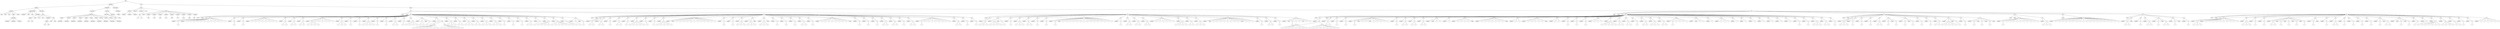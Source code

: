 graph Tree {
	"t0" [label = "TEI"];
	"t1" [label = "teiHeader"];
	"t2" [label = "fileDesc"];
	"t3" [label = "titleStmt"];
	"t4" [label = "title"];
	"t5" [label = "title"];
	"t6" [label = "title"];
	"t7" [label = "author"];
	"t8" [label = "persName"];
	"t9" [label = "forename"];
	"t10" [label = "nameLink"];
	"t11" [label = "surname"];
	"t12" [label = "editor"];
	"t13" [label = "publicationStmt"];
	"t14" [label = "publisher"];
	"t15" [label = "idno"];
	"t16" [label = "idno"];
	"t17" [label = "availability"];
	"t18" [label = "licence"];
	"t19" [label = "ab"];
	"t20" [label = "ref"];
	"t21" [label = "sourceDesc"];
	"t22" [label = "bibl"];
	"t23" [label = "name"];
	"t24" [label = "idno"];
	"t25" [label = "idno"];
	"t26" [label = "availability"];
	"t27" [label = "licence"];
	"t28" [label = "ab"];
	"t29" [label = "ref"];
	"t30" [label = "bibl"];
	"t31" [label = "date"];
	"t32" [label = "idno"];
	"t33" [label = "profileDesc"];
	"t34" [label = "particDesc"];
	"t35" [label = "listPerson"];
	"t36" [label = "person"];
	"t37" [label = "persName"];
	"t38" [label = "person"];
	"t39" [label = "persName"];
	"t40" [label = "person"];
	"t41" [label = "persName"];
	"t42" [label = "person"];
	"t43" [label = "persName"];
	"t44" [label = "person"];
	"t45" [label = "persName"];
	"t46" [label = "person"];
	"t47" [label = "persName"];
	"t48" [label = "person"];
	"t49" [label = "persName"];
	"t50" [label = "person"];
	"t51" [label = "persName"];
	"t52" [label = "person"];
	"t53" [label = "persName"];
	"t54" [label = "person"];
	"t55" [label = "persName"];
	"t56" [label = "textClass"];
	"t57" [label = "keywords"];
	"t58" [label = "term"];
	"t59" [label = "term"];
	"t60" [label = "classCode"];
	"t61" [label = "revisionDesc"];
	"t62" [label = "listChange"];
	"t63" [label = "change"];
	"t64" [label = "text"];
	"t65" [label = "front"];
	"t66" [label = "docTitle"];
	"t67" [label = "titlePart"];
	"t68" [label = "titlePart"];
	"t69" [label = "titlePart"];
	"t70" [label = "docDate"];
	"t71" [label = "docAuthor"];
	"t72" [label = "div"];
	"t73" [label = "div"];
	"t74" [label = "p"];
	"t75" [label = "p"];
	"t76" [label = "castList"];
	"t77" [label = "head"];
	"t78" [label = "castItem"];
	"t79" [label = "role"];
	"t80" [label = "castItem"];
	"t81" [label = "role"];
	"t82" [label = "castItem"];
	"t83" [label = "role"];
	"t84" [label = "castItem"];
	"t85" [label = "role"];
	"t86" [label = "castItem"];
	"t87" [label = "role"];
	"t88" [label = "castItem"];
	"t89" [label = "role"];
	"t90" [label = "castItem"];
	"t91" [label = "role"];
	"t92" [label = "castItem"];
	"t93" [label = "role"];
	"t94" [label = "castItem"];
	"t95" [label = "role"];
	"t96" [label = "body"];
	"t97" [label = "div"];
	"t98" [label = "head"];
	"t99" [label = "stage"];
	"t100" [label = "div"];
	"t101" [label = "head"];
	"t102" [label = "stage"];
	"t103" [label = "sp"];
	"t104" [label = "speaker"];
	"t105" [label = "p"];
	"t106" [label = "s"];
	"t107" [label = "sp"];
	"t108" [label = "speaker"];
	"t109" [label = "l"];
	"t110" [label = "l"];
	"t111" [label = "l"];
	"t112" [label = "l"];
	"t113" [label = "l"];
	"t114" [label = "l"];
	"t115" [label = "l"];
	"t116" [label = "l"];
	"t117" [label = "l"];
	"t118" [label = "l"];
	"t119" [label = "l"];
	"t120" [label = "l"];
	"t121" [label = "sp"];
	"t122" [label = "speaker"];
	"t123" [label = "p"];
	"t124" [label = "s"];
	"t125" [label = "sp"];
	"t126" [label = "speaker"];
	"t127" [label = "p"];
	"t128" [label = "s"];
	"t129" [label = "sp"];
	"t130" [label = "speaker"];
	"t131" [label = "l"];
	"t132" [label = "l"];
	"t133" [label = "l"];
	"t134" [label = "l"];
	"t135" [label = "l"];
	"t136" [label = "l"];
	"t137" [label = "l"];
	"t138" [label = "l"];
	"t139" [label = "sp"];
	"t140" [label = "speaker"];
	"t141" [label = "p"];
	"t142" [label = "s"];
	"t143" [label = "s"];
	"t144" [label = "sp"];
	"t145" [label = "speaker"];
	"t146" [label = "p"];
	"t147" [label = "s"];
	"t148" [label = "s"];
	"t149" [label = "sp"];
	"t150" [label = "speaker"];
	"t151" [label = "p"];
	"t152" [label = "s"];
	"t153" [label = "s"];
	"t154" [label = "sp"];
	"t155" [label = "speaker"];
	"t156" [label = "p"];
	"t157" [label = "s"];
	"t158" [label = "s"];
	"t159" [label = "s"];
	"t160" [label = "s"];
	"t161" [label = "l"];
	"t162" [label = "l"];
	"t163" [label = "l"];
	"t164" [label = "l"];
	"t165" [label = "l"];
	"t166" [label = "l"];
	"t167" [label = "sp"];
	"t168" [label = "speaker"];
	"t169" [label = "p"];
	"t170" [label = "s"];
	"t171" [label = "s"];
	"t172" [label = "s"];
	"t173" [label = "sp"];
	"t174" [label = "speaker"];
	"t175" [label = "p"];
	"t176" [label = "s"];
	"t177" [label = "sp"];
	"t178" [label = "speaker"];
	"t179" [label = "p"];
	"t180" [label = "s"];
	"t181" [label = "sp"];
	"t182" [label = "speaker"];
	"t183" [label = "p"];
	"t184" [label = "s"];
	"t185" [label = "s"];
	"t186" [label = "s"];
	"t187" [label = "s"];
	"t188" [label = "sp"];
	"t189" [label = "speaker"];
	"t190" [label = "p"];
	"t191" [label = "s"];
	"t192" [label = "sp"];
	"t193" [label = "speaker"];
	"t194" [label = "p"];
	"t195" [label = "s"];
	"t196" [label = "sp"];
	"t197" [label = "speaker"];
	"t198" [label = "p"];
	"t199" [label = "s"];
	"t200" [label = "s"];
	"t201" [label = "sp"];
	"t202" [label = "speaker"];
	"t203" [label = "p"];
	"t204" [label = "s"];
	"t205" [label = "sp"];
	"t206" [label = "speaker"];
	"t207" [label = "p"];
	"t208" [label = "s"];
	"t209" [label = "s"];
	"t210" [label = "s"];
	"t211" [label = "s"];
	"t212" [label = "sp"];
	"t213" [label = "speaker"];
	"t214" [label = "p"];
	"t215" [label = "s"];
	"t216" [label = "s"];
	"t217" [label = "stage"];
	"t218" [label = "p"];
	"t219" [label = "s"];
	"t220" [label = "sp"];
	"t221" [label = "speaker"];
	"t222" [label = "p"];
	"t223" [label = "s"];
	"t224" [label = "ab"];
	"t225" [label = "lg"];
	"t226" [label = "l"];
	"t227" [label = "l"];
	"t228" [label = "l"];
	"t229" [label = "l"];
	"t230" [label = "l"];
	"t231" [label = "l"];
	"t232" [label = "l"];
	"t233" [label = "l"];
	"t234" [label = "lg"];
	"t235" [label = "l"];
	"t236" [label = "l"];
	"t237" [label = "l"];
	"t238" [label = "l"];
	"t239" [label = "l"];
	"t240" [label = "l"];
	"t241" [label = "l"];
	"t242" [label = "sp"];
	"t243" [label = "speaker"];
	"t244" [label = "p"];
	"t245" [label = "s"];
	"t246" [label = "s"];
	"t247" [label = "s"];
	"t248" [label = "sp"];
	"t249" [label = "speaker"];
	"t250" [label = "p"];
	"t251" [label = "s"];
	"t252" [label = "s"];
	"t253" [label = "sp"];
	"t254" [label = "speaker"];
	"t255" [label = "p"];
	"t256" [label = "s"];
	"t257" [label = "s"];
	"t258" [label = "s"];
	"t259" [label = "sp"];
	"t260" [label = "speaker"];
	"t261" [label = "p"];
	"t262" [label = "s"];
	"t263" [label = "s"];
	"t264" [label = "sp"];
	"t265" [label = "speaker"];
	"t266" [label = "p"];
	"t267" [label = "s"];
	"t268" [label = "s"];
	"t269" [label = "s"];
	"t270" [label = "sp"];
	"t271" [label = "speaker"];
	"t272" [label = "p"];
	"t273" [label = "s"];
	"t274" [label = "s"];
	"t275" [label = "s"];
	"t276" [label = "sp"];
	"t277" [label = "speaker"];
	"t278" [label = "p"];
	"t279" [label = "s"];
	"t280" [label = "sp"];
	"t281" [label = "speaker"];
	"t282" [label = "p"];
	"t283" [label = "s"];
	"t284" [label = "sp"];
	"t285" [label = "speaker"];
	"t286" [label = "p"];
	"t287" [label = "s"];
	"t288" [label = "sp"];
	"t289" [label = "speaker"];
	"t290" [label = "p"];
	"t291" [label = "s"];
	"t292" [label = "s"];
	"t293" [label = "sp"];
	"t294" [label = "speaker"];
	"t295" [label = "p"];
	"t296" [label = "s"];
	"t297" [label = "sp"];
	"t298" [label = "speaker"];
	"t299" [label = "p"];
	"t300" [label = "s"];
	"t301" [label = "s"];
	"t302" [label = "s"];
	"t303" [label = "s"];
	"t304" [label = "sp"];
	"t305" [label = "speaker"];
	"t306" [label = "p"];
	"t307" [label = "s"];
	"t308" [label = "s"];
	"t309" [label = "s"];
	"t310" [label = "s"];
	"t311" [label = "s"];
	"t312" [label = "s"];
	"t313" [label = "sp"];
	"t314" [label = "speaker"];
	"t315" [label = "p"];
	"t316" [label = "s"];
	"t317" [label = "s"];
	"t318" [label = "sp"];
	"t319" [label = "speaker"];
	"t320" [label = "p"];
	"t321" [label = "s"];
	"t322" [label = "stage"];
	"t323" [label = "p"];
	"t324" [label = "s"];
	"t325" [label = "div"];
	"t326" [label = "head"];
	"t327" [label = "stage"];
	"t328" [label = "sp"];
	"t329" [label = "speaker"];
	"t330" [label = "p"];
	"t331" [label = "s"];
	"t332" [label = "s"];
	"t333" [label = "sp"];
	"t334" [label = "speaker"];
	"t335" [label = "p"];
	"t336" [label = "s"];
	"t337" [label = "s"];
	"t338" [label = "sp"];
	"t339" [label = "speaker"];
	"t340" [label = "p"];
	"t341" [label = "s"];
	"t342" [label = "sp"];
	"t343" [label = "speaker"];
	"t344" [label = "p"];
	"t345" [label = "s"];
	"t346" [label = "s"];
	"t347" [label = "sp"];
	"t348" [label = "speaker"];
	"t349" [label = "p"];
	"t350" [label = "s"];
	"t351" [label = "sp"];
	"t352" [label = "speaker"];
	"t353" [label = "p"];
	"t354" [label = "s"];
	"t355" [label = "s"];
	"t356" [label = "s"];
	"t357" [label = "s"];
	"t358" [label = "s"];
	"t359" [label = "sp"];
	"t360" [label = "speaker"];
	"t361" [label = "p"];
	"t362" [label = "s"];
	"t363" [label = "sp"];
	"t364" [label = "speaker"];
	"t365" [label = "p"];
	"t366" [label = "s"];
	"t367" [label = "sp"];
	"t368" [label = "speaker"];
	"t369" [label = "p"];
	"t370" [label = "s"];
	"t371" [label = "s"];
	"t372" [label = "s"];
	"t373" [label = "s"];
	"t374" [label = "s"];
	"t375" [label = "sp"];
	"t376" [label = "speaker"];
	"t377" [label = "stage"];
	"t378" [label = "l"];
	"t379" [label = "l"];
	"t380" [label = "l"];
	"t381" [label = "l"];
	"t382" [label = "l"];
	"t383" [label = "l"];
	"t384" [label = "l"];
	"t385" [label = "l"];
	"t386" [label = "l"];
	"t387" [label = "l"];
	"t388" [label = "l"];
	"t389" [label = "l"];
	"t390" [label = "sp"];
	"t391" [label = "speaker"];
	"t392" [label = "p"];
	"t393" [label = "s"];
	"t394" [label = "sp"];
	"t395" [label = "speaker"];
	"t396" [label = "p"];
	"t397" [label = "s"];
	"t398" [label = "sp"];
	"t399" [label = "speaker"];
	"t400" [label = "p"];
	"t401" [label = "s"];
	"t402" [label = "s"];
	"t403" [label = "s"];
	"t404" [label = "sp"];
	"t405" [label = "speaker"];
	"t406" [label = "p"];
	"t407" [label = "s"];
	"t408" [label = "s"];
	"t409" [label = "s"];
	"t410" [label = "stage"];
	"t411" [label = "sp"];
	"t412" [label = "speaker"];
	"t413" [label = "p"];
	"t414" [label = "s"];
	"t415" [label = "s"];
	"t416" [label = "s"];
	"t417" [label = "stage"];
	"t418" [label = "sp"];
	"t419" [label = "speaker"];
	"t420" [label = "p"];
	"t421" [label = "s"];
	"t422" [label = "sp"];
	"t423" [label = "speaker"];
	"t424" [label = "p"];
	"t425" [label = "s"];
	"t426" [label = "sp"];
	"t427" [label = "speaker"];
	"t428" [label = "p"];
	"t429" [label = "s"];
	"t430" [label = "sp"];
	"t431" [label = "speaker"];
	"t432" [label = "p"];
	"t433" [label = "s"];
	"t434" [label = "s"];
	"t435" [label = "sp"];
	"t436" [label = "speaker"];
	"t437" [label = "p"];
	"t438" [label = "s"];
	"t439" [label = "sp"];
	"t440" [label = "speaker"];
	"t441" [label = "l"];
	"t442" [label = "l"];
	"t443" [label = "l"];
	"t444" [label = "l"];
	"t445" [label = "l"];
	"t446" [label = "l"];
	"t447" [label = "l"];
	"t448" [label = "l"];
	"t449" [label = "stage"];
	"t450" [label = "sp"];
	"t451" [label = "speaker"];
	"t452" [label = "p"];
	"t453" [label = "s"];
	"t454" [label = "sp"];
	"t455" [label = "speaker"];
	"t456" [label = "p"];
	"t457" [label = "s"];
	"t458" [label = "sp"];
	"t459" [label = "speaker"];
	"t460" [label = "p"];
	"t461" [label = "s"];
	"t462" [label = "sp"];
	"t463" [label = "speaker"];
	"t464" [label = "p"];
	"t465" [label = "s"];
	"t466" [label = "s"];
	"t467" [label = "sp"];
	"t468" [label = "speaker"];
	"t469" [label = "p"];
	"t470" [label = "s"];
	"t471" [label = "s"];
	"t472" [label = "sp"];
	"t473" [label = "speaker"];
	"t474" [label = "p"];
	"t475" [label = "s"];
	"t476" [label = "sp"];
	"t477" [label = "speaker"];
	"t478" [label = "p"];
	"t479" [label = "s"];
	"t480" [label = "s"];
	"t481" [label = "sp"];
	"t482" [label = "speaker"];
	"t483" [label = "p"];
	"t484" [label = "s"];
	"t485" [label = "l"];
	"t486" [label = "l"];
	"t487" [label = "l"];
	"t488" [label = "l"];
	"t489" [label = "l"];
	"t490" [label = "l"];
	"t491" [label = "l"];
	"t492" [label = "l"];
	"t493" [label = "sp"];
	"t494" [label = "speaker"];
	"t495" [label = "p"];
	"t496" [label = "s"];
	"t497" [label = "s"];
	"t498" [label = "sp"];
	"t499" [label = "speaker"];
	"t500" [label = "p"];
	"t501" [label = "s"];
	"t502" [label = "sp"];
	"t503" [label = "speaker"];
	"t504" [label = "p"];
	"t505" [label = "s"];
	"t506" [label = "div"];
	"t507" [label = "head"];
	"t508" [label = "sp"];
	"t509" [label = "speaker"];
	"t510" [label = "p"];
	"t511" [label = "s"];
	"t512" [label = "s"];
	"t513" [label = "s"];
	"t514" [label = "sp"];
	"t515" [label = "speaker"];
	"t516" [label = "p"];
	"t517" [label = "s"];
	"t518" [label = "s"];
	"t519" [label = "s"];
	"t520" [label = "s"];
	"t521" [label = "stage"];
	"t522" [label = "p"];
	"t523" [label = "s"];
	"t524" [label = "sp"];
	"t525" [label = "speaker"];
	"t526" [label = "p"];
	"t527" [label = "s"];
	"t528" [label = "sp"];
	"t529" [label = "speaker"];
	"t530" [label = "p"];
	"t531" [label = "s"];
	"t532" [label = "s"];
	"t533" [label = "s"];
	"t534" [label = "sp"];
	"t535" [label = "speaker"];
	"t536" [label = "p"];
	"t537" [label = "s"];
	"t538" [label = "s"];
	"t539" [label = "sp"];
	"t540" [label = "speaker"];
	"t541" [label = "p"];
	"t542" [label = "s"];
	"t543" [label = "sp"];
	"t544" [label = "speaker"];
	"t545" [label = "p"];
	"t546" [label = "s"];
	"t547" [label = "sp"];
	"t548" [label = "speaker"];
	"t549" [label = "p"];
	"t550" [label = "s"];
	"t551" [label = "stage"];
	"t552" [label = "l"];
	"t553" [label = "l"];
	"t554" [label = "l"];
	"t555" [label = "l"];
	"t556" [label = "l"];
	"t557" [label = "l"];
	"t558" [label = "l"];
	"t559" [label = "l"];
	"t560" [label = "l"];
	"t561" [label = "l"];
	"t562" [label = "l"];
	"t563" [label = "l"];
	"t564" [label = "l"];
	"t565" [label = "l"];
	"t566" [label = "l"];
	"t567" [label = "sp"];
	"t568" [label = "speaker"];
	"t569" [label = "p"];
	"t570" [label = "s"];
	"t571" [label = "sp"];
	"t572" [label = "speaker"];
	"t573" [label = "p"];
	"t574" [label = "s"];
	"t575" [label = "s"];
	"t576" [label = "sp"];
	"t577" [label = "speaker"];
	"t578" [label = "p"];
	"t579" [label = "s"];
	"t580" [label = "s"];
	"t581" [label = "sp"];
	"t582" [label = "speaker"];
	"t583" [label = "p"];
	"t584" [label = "s"];
	"t585" [label = "s"];
	"t586" [label = "sp"];
	"t587" [label = "speaker"];
	"t588" [label = "l"];
	"t589" [label = "l"];
	"t590" [label = "l"];
	"t591" [label = "l"];
	"t592" [label = "l"];
	"t593" [label = "l"];
	"t594" [label = "sp"];
	"t595" [label = "speaker"];
	"t596" [label = "p"];
	"t597" [label = "s"];
	"t598" [label = "s"];
	"t599" [label = "s"];
	"t600" [label = "s"];
	"t601" [label = "sp"];
	"t602" [label = "speaker"];
	"t603" [label = "p"];
	"t604" [label = "s"];
	"t605" [label = "s"];
	"t606" [label = "sp"];
	"t607" [label = "speaker"];
	"t608" [label = "p"];
	"t609" [label = "s"];
	"t610" [label = "s"];
	"t611" [label = "s"];
	"t612" [label = "sp"];
	"t613" [label = "speaker"];
	"t614" [label = "stage"];
	"t615" [label = "l"];
	"t616" [label = "l"];
	"t617" [label = "l"];
	"t618" [label = "l"];
	"t619" [label = "l"];
	"t620" [label = "l"];
	"t621" [label = "l"];
	"t622" [label = "l"];
	"t623" [label = "stage"];
	"t624" [label = "l"];
	"t625" [label = "l"];
	"t626" [label = "l"];
	"t627" [label = "sp"];
	"t628" [label = "speaker"];
	"t629" [label = "p"];
	"t630" [label = "s"];
	"t631" [label = "sp"];
	"t632" [label = "speaker"];
	"t633" [label = "p"];
	"t634" [label = "s"];
	"t635" [label = "s"];
	"t636" [label = "sp"];
	"t637" [label = "speaker"];
	"t638" [label = "p"];
	"t639" [label = "s"];
	"t640" [label = "sp"];
	"t641" [label = "speaker"];
	"t642" [label = "note"];
	"t643" [label = "p"];
	"t644" [label = "s"];
	"t645" [label = "l"];
	"t646" [label = "l"];
	"t647" [label = "note"];
	"t648" [label = "l"];
	"t649" [label = "l"];
	"t650" [label = "div"];
	"t651" [label = "head"];
	"t652" [label = "stage"];
	"t653" [label = "div"];
	"t654" [label = "head"];
	"t655" [label = "sp"];
	"t656" [label = "speaker"];
	"t657" [label = "ab"];
	"t658" [label = "lg"];
	"t659" [label = "l"];
	"t660" [label = "l"];
	"t661" [label = "l"];
	"t662" [label = "l"];
	"t663" [label = "l"];
	"t664" [label = "l"];
	"t665" [label = "l"];
	"t666" [label = "l"];
	"t667" [label = "lg"];
	"t668" [label = "l"];
	"t669" [label = "l"];
	"t670" [label = "l"];
	"t671" [label = "l"];
	"t672" [label = "l"];
	"t673" [label = "l"];
	"t674" [label = "l"];
	"t675" [label = "l"];
	"t676" [label = "l"];
	"t677" [label = "div"];
	"t678" [label = "head"];
	"t679" [label = "sp"];
	"t680" [label = "speaker"];
	"t681" [label = "p"];
	"t682" [label = "s"];
	"t683" [label = "s"];
	"t684" [label = "sp"];
	"t685" [label = "speaker"];
	"t686" [label = "p"];
	"t687" [label = "s"];
	"t688" [label = "sp"];
	"t689" [label = "speaker"];
	"t690" [label = "p"];
	"t691" [label = "s"];
	"t692" [label = "sp"];
	"t693" [label = "speaker"];
	"t694" [label = "p"];
	"t695" [label = "s"];
	"t696" [label = "stage"];
	"t697" [label = "l"];
	"t698" [label = "l"];
	"t699" [label = "stage"];
	"t700" [label = "l"];
	"t701" [label = "l"];
	"t702" [label = "l"];
	"t703" [label = "l"];
	"t704" [label = "l"];
	"t705" [label = "sp"];
	"t706" [label = "speaker"];
	"t707" [label = "p"];
	"t708" [label = "s"];
	"t709" [label = "sp"];
	"t710" [label = "speaker"];
	"t711" [label = "p"];
	"t712" [label = "s"];
	"t713" [label = "s"];
	"t714" [label = "sp"];
	"t715" [label = "speaker"];
	"t716" [label = "p"];
	"t717" [label = "s"];
	"t718" [label = "s"];
	"t719" [label = "sp"];
	"t720" [label = "speaker"];
	"t721" [label = "p"];
	"t722" [label = "s"];
	"t723" [label = "s"];
	"t724" [label = "sp"];
	"t725" [label = "speaker"];
	"t726" [label = "stage"];
	"t727" [label = "l"];
	"t728" [label = "l"];
	"t729" [label = "sp"];
	"t730" [label = "speaker"];
	"t731" [label = "l"];
	"t732" [label = "sp"];
	"t733" [label = "speaker"];
	"t734" [label = "l"];
	"t735" [label = "l"];
	"t736" [label = "l"];
	"t737" [label = "l"];
	"t738" [label = "stage"];
	"t739" [label = "sp"];
	"t740" [label = "speaker"];
	"t741" [label = "l"];
	"t742" [label = "l"];
	"t743" [label = "l"];
	"t744" [label = "l"];
	"t745" [label = "l"];
	"t746" [label = "l"];
	"t747" [label = "l"];
	"t748" [label = "stage"];
	"t749" [label = "sp"];
	"t750" [label = "speaker"];
	"t751" [label = "l"];
	"t752" [label = "l"];
	"t753" [label = "sp"];
	"t754" [label = "speaker"];
	"t755" [label = "l"];
	"t756" [label = "l"];
	"t757" [label = "l"];
	"t758" [label = "l"];
	"t759" [label = "l"];
	"t760" [label = "stage"];
	"t761" [label = "sp"];
	"t762" [label = "speaker"];
	"t763" [label = "l"];
	"t764" [label = "l"];
	"t765" [label = "sp"];
	"t766" [label = "speaker"];
	"t767" [label = "p"];
	"t768" [label = "s"];
	"t769" [label = "sp"];
	"t770" [label = "speaker"];
	"t771" [label = "p"];
	"t772" [label = "s"];
	"t773" [label = "sp"];
	"t774" [label = "speaker"];
	"t775" [label = "p"];
	"t776" [label = "s"];
	"t777" [label = "sp"];
	"t778" [label = "speaker"];
	"t779" [label = "l"];
	"t780" [label = "l"];
	"t781" [label = "l"];
	"t782" [label = "sp"];
	"t783" [label = "speaker"];
	"t784" [label = "p"];
	"t785" [label = "s"];
	"t786" [label = "s"];
	"t787" [label = "s"];
	"t788" [label = "s"];
	"t789" [label = "s"];
	"t790" [label = "sp"];
	"t791" [label = "speaker"];
	"t792" [label = "p"];
	"t793" [label = "s"];
	"t794" [label = "s"];
	"t795" [label = "sp"];
	"t796" [label = "speaker"];
	"t797" [label = "p"];
	"t798" [label = "s"];
	"t799" [label = "s"];
	"t800" [label = "sp"];
	"t801" [label = "speaker"];
	"t802" [label = "p"];
	"t803" [label = "s"];
	"t804" [label = "sp"];
	"t805" [label = "speaker"];
	"t806" [label = "p"];
	"t807" [label = "s"];
	"t808" [label = "s"];
	"t809" [label = "sp"];
	"t810" [label = "speaker"];
	"t811" [label = "p"];
	"t812" [label = "s"];
	"t813" [label = "s"];
	"t814" [label = "s"];
	"t815" [label = "sp"];
	"t816" [label = "speaker"];
	"t817" [label = "p"];
	"t818" [label = "s"];
	"t819" [label = "s"];
	"t820" [label = "sp"];
	"t821" [label = "speaker"];
	"t822" [label = "p"];
	"t823" [label = "s"];
	"t824" [label = "l"];
	"t825" [label = "l"];
	"t826" [label = "l"];
	"t827" [label = "l"];
	"t828" [label = "sp"];
	"t829" [label = "speaker"];
	"t830" [label = "stage"];
	"t831" [label = "l"];
	"t832" [label = "l"];
	"t833" [label = "sp"];
	"t834" [label = "speaker"];
	"t835" [label = "l"];
	"t836" [label = "sp"];
	"t837" [label = "speaker"];
	"t838" [label = "l"];
	"t839" [label = "l"];
	"t840" [label = "l"];
	"t841" [label = "sp"];
	"t842" [label = "speaker"];
	"t843" [label = "l"];
	"t844" [label = "sp"];
	"t845" [label = "speaker"];
	"t846" [label = "l"];
	"t847" [label = "sp"];
	"t848" [label = "speaker"];
	"t849" [label = "l"];
	"t850" [label = "sp"];
	"t851" [label = "speaker"];
	"t852" [label = "l"];
	"t853" [label = "sp"];
	"t854" [label = "speaker"];
	"t855" [label = "l"];
	"t856" [label = "sp"];
	"t857" [label = "speaker"];
	"t858" [label = "l"];
	"t859" [label = "sp"];
	"t860" [label = "speaker"];
	"t861" [label = "l"];
	"t862" [label = "sp"];
	"t863" [label = "speaker"];
	"t864" [label = "p"];
	"t865" [label = "s"];
	"t866" [label = "sp"];
	"t867" [label = "speaker"];
	"t868" [label = "p"];
	"t869" [label = "s"];
	"t870" [label = "sp"];
	"t871" [label = "speaker"];
	"t872" [label = "p"];
	"t873" [label = "s"];
	"t874" [label = "s"];
	"t875" [label = "s"];
	"t876" [label = "sp"];
	"t877" [label = "speaker"];
	"t878" [label = "p"];
	"t879" [label = "s"];
	"t880" [label = "s"];
	"t881" [label = "sp"];
	"t882" [label = "speaker"];
	"t883" [label = "p"];
	"t884" [label = "s"];
	"t885" [label = "div"];
	"t886" [label = "head"];
	"t887" [label = "stage"];
	"t888" [label = "sp"];
	"t889" [label = "speaker"];
	"t890" [label = "p"];
	"t891" [label = "s"];
	"t892" [label = "s"];
	"t893" [label = "s"];
	"t894" [label = "sp"];
	"t895" [label = "speaker"];
	"t896" [label = "p"];
	"t897" [label = "s"];
	"t898" [label = "sp"];
	"t899" [label = "speaker"];
	"t900" [label = "p"];
	"t901" [label = "s"];
	"t902" [label = "sp"];
	"t903" [label = "speaker"];
	"t904" [label = "p"];
	"t905" [label = "s"];
	"t906" [label = "sp"];
	"t907" [label = "speaker"];
	"t908" [label = "p"];
	"t909" [label = "s"];
	"t910" [label = "s"];
	"t911" [label = "sp"];
	"t912" [label = "speaker"];
	"t913" [label = "p"];
	"t914" [label = "s"];
	"t915" [label = "stage"];
	"t916" [label = "p"];
	"t917" [label = "s"];
	"t918" [label = "sp"];
	"t919" [label = "speaker"];
	"t920" [label = "p"];
	"t921" [label = "s"];
	"t922" [label = "stage"];
	"t923" [label = "p"];
	"t924" [label = "s"];
	"t925" [label = "sp"];
	"t926" [label = "speaker"];
	"t927" [label = "p"];
	"t928" [label = "s"];
	"t929" [label = "sp"];
	"t930" [label = "speaker"];
	"t931" [label = "p"];
	"t932" [label = "s"];
	"t933" [label = "sp"];
	"t934" [label = "speaker"];
	"t935" [label = "p"];
	"t936" [label = "s"];
	"t937" [label = "s"];
	"t938" [label = "sp"];
	"t939" [label = "speaker"];
	"t940" [label = "p"];
	"t941" [label = "s"];
	"t942" [label = "s"];
	"t943" [label = "s"];
	"t944" [label = "s"];
	"t945" [label = "s"];
	"t946" [label = "stage"];
	"t947" [label = "p"];
	"t948" [label = "s"];
	"t949" [label = "sp"];
	"t950" [label = "speaker"];
	"t951" [label = "p"];
	"t952" [label = "s"];
	"t953" [label = "sp"];
	"t954" [label = "speaker"];
	"t955" [label = "p"];
	"t956" [label = "s"];
	"t957" [label = "stage"];
	"t958" [label = "p"];
	"t959" [label = "s"];
	"t960" [label = "stage"];
	"t961" [label = "p"];
	"t962" [label = "s"];
	"t963" [label = "stage"];
	"t964" [label = "div"];
	"t965" [label = "head"];
	"t966" [label = "stage"];
	"t967" [label = "sp"];
	"t968" [label = "speaker"];
	"t969" [label = "p"];
	"t970" [label = "s"];
	"t971" [label = "l"];
	"t972" [label = "l"];
	"t973" [label = "l"];
	"t974" [label = "l"];
	"t975" [label = "l"];
	"t976" [label = "l"];
	"t977" [label = "l"];
	"t978" [label = "l"];
	"t979" [label = "l"];
	"t980" [label = "l"];
	"t981" [label = "sp"];
	"t982" [label = "speaker"];
	"t983" [label = "p"];
	"t984" [label = "s"];
	"t985" [label = "s"];
	"t986" [label = "s"];
	"t987" [label = "div"];
	"t988" [label = "head"];
	"t989" [label = "sp"];
	"t990" [label = "speaker"];
	"t991" [label = "l"];
	"t992" [label = "l"];
	"t993" [label = "l"];
	"t994" [label = "l"];
	"t995" [label = "l"];
	"t996" [label = "l"];
	"t997" [label = "l"];
	"t998" [label = "l"];
	"t999" [label = "l"];
	"t1000" [label = "l"];
	"t1001" [label = "l"];
	"t1002" [label = "l"];
	"t1003" [label = "l"];
	"t1004" [label = "l"];
	"t1005" [label = "l"];
	"t1006" [label = "l"];
	"t1007" [label = "l"];
	"t1008" [label = "l"];
	"t1009" [label = "l"];
	"t1010" [label = "div"];
	"t1011" [label = "head"];
	"t1012" [label = "sp"];
	"t1013" [label = "speaker"];
	"t1014" [label = "p"];
	"t1015" [label = "s"];
	"t1016" [label = "s"];
	"t1017" [label = "stage"];
	"t1018" [label = "sp"];
	"t1019" [label = "speaker"];
	"t1020" [label = "p"];
	"t1021" [label = "s"];
	"t1022" [label = "sp"];
	"t1023" [label = "speaker"];
	"t1024" [label = "p"];
	"t1025" [label = "s"];
	"t1026" [label = "s"];
	"t1027" [label = "sp"];
	"t1028" [label = "speaker"];
	"t1029" [label = "p"];
	"t1030" [label = "s"];
	"t1031" [label = "stage"];
	"t1032" [label = "p"];
	"t1033" [label = "s"];
	"t1034" [label = "s"];
	"t1035" [label = "sp"];
	"t1036" [label = "speaker"];
	"t1037" [label = "p"];
	"t1038" [label = "s"];
	"t1039" [label = "stage"];
	"t1040" [label = "sp"];
	"t1041" [label = "speaker"];
	"t1042" [label = "p"];
	"t1043" [label = "s"];
	"t1044" [label = "div"];
	"t1045" [label = "head"];
	"t1046" [label = "stage"];
	"t1047" [label = "sp"];
	"t1048" [label = "speaker"];
	"t1049" [label = "p"];
	"t1050" [label = "s"];
	"t1051" [label = "s"];
	"t1052" [label = "s"];
	"t1053" [label = "sp"];
	"t1054" [label = "speaker"];
	"t1055" [label = "l"];
	"t1056" [label = "l"];
	"t1057" [label = "l"];
	"t1058" [label = "l"];
	"t1059" [label = "l"];
	"t1060" [label = "l"];
	"t1061" [label = "l"];
	"t1062" [label = "l"];
	"t1063" [label = "l"];
	"t1064" [label = "l"];
	"t1065" [label = "sp"];
	"t1066" [label = "speaker"];
	"t1067" [label = "p"];
	"t1068" [label = "s"];
	"t1069" [label = "s"];
	"t1070" [label = "s"];
	"t1071" [label = "sp"];
	"t1072" [label = "speaker"];
	"t1073" [label = "p"];
	"t1074" [label = "s"];
	"t1075" [label = "sp"];
	"t1076" [label = "speaker"];
	"t1077" [label = "p"];
	"t1078" [label = "s"];
	"t1079" [label = "sp"];
	"t1080" [label = "speaker"];
	"t1081" [label = "p"];
	"t1082" [label = "s"];
	"t1083" [label = "s"];
	"t1084" [label = "stage"];
	"t1085" [label = "p"];
	"t1086" [label = "s"];
	"t1087" [label = "stage"];
	"t1088" [label = "p"];
	"t1089" [label = "s"];
	"t1090" [label = "stage"];
	"t1091" [label = "p"];
	"t1092" [label = "s"];
	"t1093" [label = "stage"];
	"t1094" [label = "p"];
	"t1095" [label = "s"];
	"t1096" [label = "sp"];
	"t1097" [label = "speaker"];
	"t1098" [label = "p"];
	"t1099" [label = "s"];
	"t1100" [label = "stage"];
	"t1101" [label = "sp"];
	"t1102" [label = "speaker"];
	"t1103" [label = "p"];
	"t1104" [label = "s"];
	"t1105" [label = "sp"];
	"t1106" [label = "speaker"];
	"t1107" [label = "p"];
	"t1108" [label = "s"];
	"t1109" [label = "s"];
	"t1110" [label = "sp"];
	"t1111" [label = "speaker"];
	"t1112" [label = "p"];
	"t1113" [label = "s"];
	"t1114" [label = "sp"];
	"t1115" [label = "speaker"];
	"t1116" [label = "p"];
	"t1117" [label = "s"];
	"t1118" [label = "sp"];
	"t1119" [label = "speaker"];
	"t1120" [label = "p"];
	"t1121" [label = "s"];
	"t1122" [label = "sp"];
	"t1123" [label = "speaker"];
	"t1124" [label = "p"];
	"t1125" [label = "s"];
	"t1126" [label = "sp"];
	"t1127" [label = "speaker"];
	"t1128" [label = "p"];
	"t1129" [label = "s"];
	"t1130" [label = "stage"];
	"t1131" [label = "p"];
	"t1132" [label = "s"];
	"t1133" [label = "s"];
	"t1134" [label = "sp"];
	"t1135" [label = "speaker"];
	"t1136" [label = "stage"];
	"t1137" [label = "p"];
	"t1138" [label = "s"];
	"t1139" [label = "stage"];
	"t1140" [label = "p"];
	"t1141" [label = "s"];
	"t1142" [label = "sp"];
	"t1143" [label = "speaker"];
	"t1144" [label = "p"];
	"t1145" [label = "s"];
	"t1146" [label = "sp"];
	"t1147" [label = "speaker"];
	"t1148" [label = "p"];
	"t1149" [label = "s"];
	"t1150" [label = "sp"];
	"t1151" [label = "speaker"];
	"t1152" [label = "p"];
	"t1153" [label = "s"];
	"t1154" [label = "s"];
	"t1155" [label = "s"];
	"t1156" [label = "s"];
	"t1157" [label = "s"];
	"t1158" [label = "s"];
	"t1159" [label = "sp"];
	"t1160" [label = "speaker"];
	"t1161" [label = "p"];
	"t1162" [label = "s"];
	"t1163" [label = "s"];
	"t1164" [label = "s"];
	"t1165" [label = "s"];
	"t1166" [label = "sp"];
	"t1167" [label = "speaker"];
	"t1168" [label = "p"];
	"t1169" [label = "s"];
	"t1170" [label = "s"];
	"t1171" [label = "sp"];
	"t1172" [label = "speaker"];
	"t1173" [label = "p"];
	"t1174" [label = "s"];
	"t1175" [label = "sp"];
	"t1176" [label = "speaker"];
	"t1177" [label = "p"];
	"t1178" [label = "s"];
	"t1179" [label = "sp"];
	"t1180" [label = "speaker"];
	"t1181" [label = "l"];
	"t1182" [label = "l"];
	"t1183" [label = "l"];
	"t1184" [label = "l"];
	"t1185" [label = "l"];
	"t1186" [label = "l"];
	"t0" -- "t1";
	"t1" -- "t2";
	"t2" -- "t3";
	"t3" -- "t4";
	"t3" -- "t5";
	"t3" -- "t6";
	"t3" -- "t7";
	"t7" -- "t8";
	"t8" -- "t9";
	"t8" -- "t10";
	"t8" -- "t11";
	"t3" -- "t12";
	"t2" -- "t13";
	"t13" -- "t14";
	"t13" -- "t15";
	"t13" -- "t16";
	"t13" -- "t17";
	"t17" -- "t18";
	"t18" -- "t19";
	"t18" -- "t20";
	"t2" -- "t21";
	"t21" -- "t22";
	"t22" -- "t23";
	"t22" -- "t24";
	"t22" -- "t25";
	"t22" -- "t26";
	"t26" -- "t27";
	"t27" -- "t28";
	"t27" -- "t29";
	"t22" -- "t30";
	"t30" -- "t31";
	"t30" -- "t32";
	"t1" -- "t33";
	"t33" -- "t34";
	"t34" -- "t35";
	"t35" -- "t36";
	"t36" -- "t37";
	"t35" -- "t38";
	"t38" -- "t39";
	"t35" -- "t40";
	"t40" -- "t41";
	"t35" -- "t42";
	"t42" -- "t43";
	"t35" -- "t44";
	"t44" -- "t45";
	"t35" -- "t46";
	"t46" -- "t47";
	"t35" -- "t48";
	"t48" -- "t49";
	"t35" -- "t50";
	"t50" -- "t51";
	"t35" -- "t52";
	"t52" -- "t53";
	"t35" -- "t54";
	"t54" -- "t55";
	"t33" -- "t56";
	"t56" -- "t57";
	"t57" -- "t58";
	"t57" -- "t59";
	"t56" -- "t60";
	"t1" -- "t61";
	"t61" -- "t62";
	"t62" -- "t63";
	"t0" -- "t64";
	"t64" -- "t65";
	"t65" -- "t66";
	"t66" -- "t67";
	"t66" -- "t68";
	"t66" -- "t69";
	"t65" -- "t70";
	"t65" -- "t71";
	"t65" -- "t72";
	"t72" -- "t73";
	"t73" -- "t74";
	"t73" -- "t75";
	"t65" -- "t76";
	"t76" -- "t77";
	"t76" -- "t78";
	"t78" -- "t79";
	"t76" -- "t80";
	"t80" -- "t81";
	"t76" -- "t82";
	"t82" -- "t83";
	"t76" -- "t84";
	"t84" -- "t85";
	"t76" -- "t86";
	"t86" -- "t87";
	"t76" -- "t88";
	"t88" -- "t89";
	"t76" -- "t90";
	"t90" -- "t91";
	"t76" -- "t92";
	"t92" -- "t93";
	"t76" -- "t94";
	"t94" -- "t95";
	"t64" -- "t96";
	"t96" -- "t97";
	"t97" -- "t98";
	"t97" -- "t99";
	"t97" -- "t100";
	"t100" -- "t101";
	"t100" -- "t102";
	"t100" -- "t103";
	"t103" -- "t104";
	"t103" -- "t105";
	"t105" -- "t106";
	"t100" -- "t107";
	"t107" -- "t108";
	"t107" -- "t109";
	"t107" -- "t110";
	"t107" -- "t111";
	"t107" -- "t112";
	"t107" -- "t113";
	"t107" -- "t114";
	"t107" -- "t115";
	"t107" -- "t116";
	"t107" -- "t117";
	"t107" -- "t118";
	"t107" -- "t119";
	"t107" -- "t120";
	"t100" -- "t121";
	"t121" -- "t122";
	"t121" -- "t123";
	"t123" -- "t124";
	"t100" -- "t125";
	"t125" -- "t126";
	"t125" -- "t127";
	"t127" -- "t128";
	"t100" -- "t129";
	"t129" -- "t130";
	"t129" -- "t131";
	"t129" -- "t132";
	"t129" -- "t133";
	"t129" -- "t134";
	"t129" -- "t135";
	"t129" -- "t136";
	"t129" -- "t137";
	"t129" -- "t138";
	"t100" -- "t139";
	"t139" -- "t140";
	"t139" -- "t141";
	"t141" -- "t142";
	"t141" -- "t143";
	"t100" -- "t144";
	"t144" -- "t145";
	"t144" -- "t146";
	"t146" -- "t147";
	"t146" -- "t148";
	"t100" -- "t149";
	"t149" -- "t150";
	"t149" -- "t151";
	"t151" -- "t152";
	"t151" -- "t153";
	"t100" -- "t154";
	"t154" -- "t155";
	"t154" -- "t156";
	"t156" -- "t157";
	"t156" -- "t158";
	"t156" -- "t159";
	"t156" -- "t160";
	"t154" -- "t161";
	"t154" -- "t162";
	"t154" -- "t163";
	"t154" -- "t164";
	"t154" -- "t165";
	"t154" -- "t166";
	"t100" -- "t167";
	"t167" -- "t168";
	"t167" -- "t169";
	"t169" -- "t170";
	"t169" -- "t171";
	"t169" -- "t172";
	"t100" -- "t173";
	"t173" -- "t174";
	"t173" -- "t175";
	"t175" -- "t176";
	"t100" -- "t177";
	"t177" -- "t178";
	"t177" -- "t179";
	"t179" -- "t180";
	"t100" -- "t181";
	"t181" -- "t182";
	"t181" -- "t183";
	"t183" -- "t184";
	"t183" -- "t185";
	"t183" -- "t186";
	"t183" -- "t187";
	"t100" -- "t188";
	"t188" -- "t189";
	"t188" -- "t190";
	"t190" -- "t191";
	"t100" -- "t192";
	"t192" -- "t193";
	"t192" -- "t194";
	"t194" -- "t195";
	"t100" -- "t196";
	"t196" -- "t197";
	"t196" -- "t198";
	"t198" -- "t199";
	"t198" -- "t200";
	"t100" -- "t201";
	"t201" -- "t202";
	"t201" -- "t203";
	"t203" -- "t204";
	"t100" -- "t205";
	"t205" -- "t206";
	"t205" -- "t207";
	"t207" -- "t208";
	"t207" -- "t209";
	"t207" -- "t210";
	"t207" -- "t211";
	"t100" -- "t212";
	"t212" -- "t213";
	"t212" -- "t214";
	"t214" -- "t215";
	"t214" -- "t216";
	"t212" -- "t217";
	"t212" -- "t218";
	"t218" -- "t219";
	"t100" -- "t220";
	"t220" -- "t221";
	"t220" -- "t222";
	"t222" -- "t223";
	"t220" -- "t224";
	"t224" -- "t225";
	"t225" -- "t226";
	"t225" -- "t227";
	"t225" -- "t228";
	"t225" -- "t229";
	"t225" -- "t230";
	"t225" -- "t231";
	"t225" -- "t232";
	"t225" -- "t233";
	"t224" -- "t234";
	"t234" -- "t235";
	"t234" -- "t236";
	"t234" -- "t237";
	"t234" -- "t238";
	"t234" -- "t239";
	"t234" -- "t240";
	"t234" -- "t241";
	"t100" -- "t242";
	"t242" -- "t243";
	"t242" -- "t244";
	"t244" -- "t245";
	"t244" -- "t246";
	"t244" -- "t247";
	"t100" -- "t248";
	"t248" -- "t249";
	"t248" -- "t250";
	"t250" -- "t251";
	"t250" -- "t252";
	"t100" -- "t253";
	"t253" -- "t254";
	"t253" -- "t255";
	"t255" -- "t256";
	"t255" -- "t257";
	"t255" -- "t258";
	"t100" -- "t259";
	"t259" -- "t260";
	"t259" -- "t261";
	"t261" -- "t262";
	"t261" -- "t263";
	"t100" -- "t264";
	"t264" -- "t265";
	"t264" -- "t266";
	"t266" -- "t267";
	"t266" -- "t268";
	"t266" -- "t269";
	"t100" -- "t270";
	"t270" -- "t271";
	"t270" -- "t272";
	"t272" -- "t273";
	"t272" -- "t274";
	"t272" -- "t275";
	"t100" -- "t276";
	"t276" -- "t277";
	"t276" -- "t278";
	"t278" -- "t279";
	"t100" -- "t280";
	"t280" -- "t281";
	"t280" -- "t282";
	"t282" -- "t283";
	"t100" -- "t284";
	"t284" -- "t285";
	"t284" -- "t286";
	"t286" -- "t287";
	"t100" -- "t288";
	"t288" -- "t289";
	"t288" -- "t290";
	"t290" -- "t291";
	"t290" -- "t292";
	"t100" -- "t293";
	"t293" -- "t294";
	"t293" -- "t295";
	"t295" -- "t296";
	"t100" -- "t297";
	"t297" -- "t298";
	"t297" -- "t299";
	"t299" -- "t300";
	"t299" -- "t301";
	"t299" -- "t302";
	"t299" -- "t303";
	"t100" -- "t304";
	"t304" -- "t305";
	"t304" -- "t306";
	"t306" -- "t307";
	"t306" -- "t308";
	"t306" -- "t309";
	"t306" -- "t310";
	"t306" -- "t311";
	"t306" -- "t312";
	"t100" -- "t313";
	"t313" -- "t314";
	"t313" -- "t315";
	"t315" -- "t316";
	"t315" -- "t317";
	"t100" -- "t318";
	"t318" -- "t319";
	"t318" -- "t320";
	"t320" -- "t321";
	"t318" -- "t322";
	"t318" -- "t323";
	"t323" -- "t324";
	"t97" -- "t325";
	"t325" -- "t326";
	"t325" -- "t327";
	"t325" -- "t328";
	"t328" -- "t329";
	"t328" -- "t330";
	"t330" -- "t331";
	"t330" -- "t332";
	"t325" -- "t333";
	"t333" -- "t334";
	"t333" -- "t335";
	"t335" -- "t336";
	"t335" -- "t337";
	"t325" -- "t338";
	"t338" -- "t339";
	"t338" -- "t340";
	"t340" -- "t341";
	"t325" -- "t342";
	"t342" -- "t343";
	"t342" -- "t344";
	"t344" -- "t345";
	"t344" -- "t346";
	"t325" -- "t347";
	"t347" -- "t348";
	"t347" -- "t349";
	"t349" -- "t350";
	"t325" -- "t351";
	"t351" -- "t352";
	"t351" -- "t353";
	"t353" -- "t354";
	"t353" -- "t355";
	"t353" -- "t356";
	"t353" -- "t357";
	"t353" -- "t358";
	"t325" -- "t359";
	"t359" -- "t360";
	"t359" -- "t361";
	"t361" -- "t362";
	"t325" -- "t363";
	"t363" -- "t364";
	"t363" -- "t365";
	"t365" -- "t366";
	"t325" -- "t367";
	"t367" -- "t368";
	"t367" -- "t369";
	"t369" -- "t370";
	"t369" -- "t371";
	"t369" -- "t372";
	"t369" -- "t373";
	"t369" -- "t374";
	"t325" -- "t375";
	"t375" -- "t376";
	"t375" -- "t377";
	"t375" -- "t378";
	"t375" -- "t379";
	"t375" -- "t380";
	"t375" -- "t381";
	"t375" -- "t382";
	"t375" -- "t383";
	"t375" -- "t384";
	"t375" -- "t385";
	"t375" -- "t386";
	"t375" -- "t387";
	"t375" -- "t388";
	"t375" -- "t389";
	"t325" -- "t390";
	"t390" -- "t391";
	"t390" -- "t392";
	"t392" -- "t393";
	"t325" -- "t394";
	"t394" -- "t395";
	"t394" -- "t396";
	"t396" -- "t397";
	"t325" -- "t398";
	"t398" -- "t399";
	"t398" -- "t400";
	"t400" -- "t401";
	"t400" -- "t402";
	"t400" -- "t403";
	"t325" -- "t404";
	"t404" -- "t405";
	"t404" -- "t406";
	"t406" -- "t407";
	"t406" -- "t408";
	"t406" -- "t409";
	"t404" -- "t410";
	"t325" -- "t411";
	"t411" -- "t412";
	"t411" -- "t413";
	"t413" -- "t414";
	"t413" -- "t415";
	"t413" -- "t416";
	"t411" -- "t417";
	"t325" -- "t418";
	"t418" -- "t419";
	"t418" -- "t420";
	"t420" -- "t421";
	"t325" -- "t422";
	"t422" -- "t423";
	"t422" -- "t424";
	"t424" -- "t425";
	"t325" -- "t426";
	"t426" -- "t427";
	"t426" -- "t428";
	"t428" -- "t429";
	"t325" -- "t430";
	"t430" -- "t431";
	"t430" -- "t432";
	"t432" -- "t433";
	"t432" -- "t434";
	"t325" -- "t435";
	"t435" -- "t436";
	"t435" -- "t437";
	"t437" -- "t438";
	"t325" -- "t439";
	"t439" -- "t440";
	"t439" -- "t441";
	"t439" -- "t442";
	"t439" -- "t443";
	"t439" -- "t444";
	"t439" -- "t445";
	"t439" -- "t446";
	"t439" -- "t447";
	"t439" -- "t448";
	"t439" -- "t449";
	"t325" -- "t450";
	"t450" -- "t451";
	"t450" -- "t452";
	"t452" -- "t453";
	"t325" -- "t454";
	"t454" -- "t455";
	"t454" -- "t456";
	"t456" -- "t457";
	"t325" -- "t458";
	"t458" -- "t459";
	"t458" -- "t460";
	"t460" -- "t461";
	"t325" -- "t462";
	"t462" -- "t463";
	"t462" -- "t464";
	"t464" -- "t465";
	"t464" -- "t466";
	"t325" -- "t467";
	"t467" -- "t468";
	"t467" -- "t469";
	"t469" -- "t470";
	"t469" -- "t471";
	"t325" -- "t472";
	"t472" -- "t473";
	"t472" -- "t474";
	"t474" -- "t475";
	"t325" -- "t476";
	"t476" -- "t477";
	"t476" -- "t478";
	"t478" -- "t479";
	"t478" -- "t480";
	"t325" -- "t481";
	"t481" -- "t482";
	"t481" -- "t483";
	"t483" -- "t484";
	"t481" -- "t485";
	"t481" -- "t486";
	"t481" -- "t487";
	"t481" -- "t488";
	"t481" -- "t489";
	"t481" -- "t490";
	"t481" -- "t491";
	"t481" -- "t492";
	"t325" -- "t493";
	"t493" -- "t494";
	"t493" -- "t495";
	"t495" -- "t496";
	"t495" -- "t497";
	"t325" -- "t498";
	"t498" -- "t499";
	"t498" -- "t500";
	"t500" -- "t501";
	"t325" -- "t502";
	"t502" -- "t503";
	"t502" -- "t504";
	"t504" -- "t505";
	"t97" -- "t506";
	"t506" -- "t507";
	"t506" -- "t508";
	"t508" -- "t509";
	"t508" -- "t510";
	"t510" -- "t511";
	"t510" -- "t512";
	"t510" -- "t513";
	"t506" -- "t514";
	"t514" -- "t515";
	"t514" -- "t516";
	"t516" -- "t517";
	"t516" -- "t518";
	"t516" -- "t519";
	"t516" -- "t520";
	"t514" -- "t521";
	"t514" -- "t522";
	"t522" -- "t523";
	"t506" -- "t524";
	"t524" -- "t525";
	"t524" -- "t526";
	"t526" -- "t527";
	"t506" -- "t528";
	"t528" -- "t529";
	"t528" -- "t530";
	"t530" -- "t531";
	"t530" -- "t532";
	"t530" -- "t533";
	"t506" -- "t534";
	"t534" -- "t535";
	"t534" -- "t536";
	"t536" -- "t537";
	"t536" -- "t538";
	"t506" -- "t539";
	"t539" -- "t540";
	"t539" -- "t541";
	"t541" -- "t542";
	"t506" -- "t543";
	"t543" -- "t544";
	"t543" -- "t545";
	"t545" -- "t546";
	"t506" -- "t547";
	"t547" -- "t548";
	"t547" -- "t549";
	"t549" -- "t550";
	"t547" -- "t551";
	"t547" -- "t552";
	"t547" -- "t553";
	"t547" -- "t554";
	"t547" -- "t555";
	"t547" -- "t556";
	"t547" -- "t557";
	"t547" -- "t558";
	"t547" -- "t559";
	"t547" -- "t560";
	"t547" -- "t561";
	"t547" -- "t562";
	"t547" -- "t563";
	"t547" -- "t564";
	"t547" -- "t565";
	"t547" -- "t566";
	"t506" -- "t567";
	"t567" -- "t568";
	"t567" -- "t569";
	"t569" -- "t570";
	"t506" -- "t571";
	"t571" -- "t572";
	"t571" -- "t573";
	"t573" -- "t574";
	"t573" -- "t575";
	"t506" -- "t576";
	"t576" -- "t577";
	"t576" -- "t578";
	"t578" -- "t579";
	"t578" -- "t580";
	"t506" -- "t581";
	"t581" -- "t582";
	"t581" -- "t583";
	"t583" -- "t584";
	"t583" -- "t585";
	"t506" -- "t586";
	"t586" -- "t587";
	"t586" -- "t588";
	"t586" -- "t589";
	"t586" -- "t590";
	"t586" -- "t591";
	"t586" -- "t592";
	"t586" -- "t593";
	"t506" -- "t594";
	"t594" -- "t595";
	"t594" -- "t596";
	"t596" -- "t597";
	"t596" -- "t598";
	"t596" -- "t599";
	"t596" -- "t600";
	"t506" -- "t601";
	"t601" -- "t602";
	"t601" -- "t603";
	"t603" -- "t604";
	"t603" -- "t605";
	"t506" -- "t606";
	"t606" -- "t607";
	"t606" -- "t608";
	"t608" -- "t609";
	"t608" -- "t610";
	"t608" -- "t611";
	"t506" -- "t612";
	"t612" -- "t613";
	"t612" -- "t614";
	"t612" -- "t615";
	"t612" -- "t616";
	"t612" -- "t617";
	"t612" -- "t618";
	"t612" -- "t619";
	"t612" -- "t620";
	"t612" -- "t621";
	"t612" -- "t622";
	"t612" -- "t623";
	"t612" -- "t624";
	"t612" -- "t625";
	"t612" -- "t626";
	"t506" -- "t627";
	"t627" -- "t628";
	"t627" -- "t629";
	"t629" -- "t630";
	"t506" -- "t631";
	"t631" -- "t632";
	"t631" -- "t633";
	"t633" -- "t634";
	"t633" -- "t635";
	"t506" -- "t636";
	"t636" -- "t637";
	"t636" -- "t638";
	"t638" -- "t639";
	"t506" -- "t640";
	"t640" -- "t641";
	"t640" -- "t642";
	"t640" -- "t643";
	"t643" -- "t644";
	"t640" -- "t645";
	"t640" -- "t646";
	"t640" -- "t647";
	"t640" -- "t648";
	"t640" -- "t649";
	"t96" -- "t650";
	"t650" -- "t651";
	"t650" -- "t652";
	"t650" -- "t653";
	"t653" -- "t654";
	"t653" -- "t655";
	"t655" -- "t656";
	"t655" -- "t657";
	"t657" -- "t658";
	"t658" -- "t659";
	"t658" -- "t660";
	"t658" -- "t661";
	"t658" -- "t662";
	"t658" -- "t663";
	"t658" -- "t664";
	"t658" -- "t665";
	"t658" -- "t666";
	"t657" -- "t667";
	"t667" -- "t668";
	"t667" -- "t669";
	"t667" -- "t670";
	"t667" -- "t671";
	"t667" -- "t672";
	"t667" -- "t673";
	"t667" -- "t674";
	"t667" -- "t675";
	"t667" -- "t676";
	"t650" -- "t677";
	"t677" -- "t678";
	"t677" -- "t679";
	"t679" -- "t680";
	"t679" -- "t681";
	"t681" -- "t682";
	"t681" -- "t683";
	"t677" -- "t684";
	"t684" -- "t685";
	"t684" -- "t686";
	"t686" -- "t687";
	"t677" -- "t688";
	"t688" -- "t689";
	"t688" -- "t690";
	"t690" -- "t691";
	"t677" -- "t692";
	"t692" -- "t693";
	"t692" -- "t694";
	"t694" -- "t695";
	"t692" -- "t696";
	"t692" -- "t697";
	"t692" -- "t698";
	"t692" -- "t699";
	"t692" -- "t700";
	"t692" -- "t701";
	"t692" -- "t702";
	"t692" -- "t703";
	"t692" -- "t704";
	"t677" -- "t705";
	"t705" -- "t706";
	"t705" -- "t707";
	"t707" -- "t708";
	"t677" -- "t709";
	"t709" -- "t710";
	"t709" -- "t711";
	"t711" -- "t712";
	"t711" -- "t713";
	"t677" -- "t714";
	"t714" -- "t715";
	"t714" -- "t716";
	"t716" -- "t717";
	"t716" -- "t718";
	"t677" -- "t719";
	"t719" -- "t720";
	"t719" -- "t721";
	"t721" -- "t722";
	"t721" -- "t723";
	"t677" -- "t724";
	"t724" -- "t725";
	"t724" -- "t726";
	"t724" -- "t727";
	"t724" -- "t728";
	"t677" -- "t729";
	"t729" -- "t730";
	"t729" -- "t731";
	"t677" -- "t732";
	"t732" -- "t733";
	"t732" -- "t734";
	"t732" -- "t735";
	"t732" -- "t736";
	"t732" -- "t737";
	"t732" -- "t738";
	"t677" -- "t739";
	"t739" -- "t740";
	"t739" -- "t741";
	"t739" -- "t742";
	"t739" -- "t743";
	"t739" -- "t744";
	"t739" -- "t745";
	"t739" -- "t746";
	"t739" -- "t747";
	"t739" -- "t748";
	"t677" -- "t749";
	"t749" -- "t750";
	"t749" -- "t751";
	"t749" -- "t752";
	"t677" -- "t753";
	"t753" -- "t754";
	"t753" -- "t755";
	"t753" -- "t756";
	"t753" -- "t757";
	"t753" -- "t758";
	"t753" -- "t759";
	"t753" -- "t760";
	"t677" -- "t761";
	"t761" -- "t762";
	"t761" -- "t763";
	"t761" -- "t764";
	"t677" -- "t765";
	"t765" -- "t766";
	"t765" -- "t767";
	"t767" -- "t768";
	"t677" -- "t769";
	"t769" -- "t770";
	"t769" -- "t771";
	"t771" -- "t772";
	"t677" -- "t773";
	"t773" -- "t774";
	"t773" -- "t775";
	"t775" -- "t776";
	"t677" -- "t777";
	"t777" -- "t778";
	"t777" -- "t779";
	"t777" -- "t780";
	"t777" -- "t781";
	"t677" -- "t782";
	"t782" -- "t783";
	"t782" -- "t784";
	"t784" -- "t785";
	"t784" -- "t786";
	"t784" -- "t787";
	"t784" -- "t788";
	"t784" -- "t789";
	"t677" -- "t790";
	"t790" -- "t791";
	"t790" -- "t792";
	"t792" -- "t793";
	"t792" -- "t794";
	"t677" -- "t795";
	"t795" -- "t796";
	"t795" -- "t797";
	"t797" -- "t798";
	"t797" -- "t799";
	"t677" -- "t800";
	"t800" -- "t801";
	"t800" -- "t802";
	"t802" -- "t803";
	"t677" -- "t804";
	"t804" -- "t805";
	"t804" -- "t806";
	"t806" -- "t807";
	"t806" -- "t808";
	"t677" -- "t809";
	"t809" -- "t810";
	"t809" -- "t811";
	"t811" -- "t812";
	"t811" -- "t813";
	"t811" -- "t814";
	"t677" -- "t815";
	"t815" -- "t816";
	"t815" -- "t817";
	"t817" -- "t818";
	"t817" -- "t819";
	"t677" -- "t820";
	"t820" -- "t821";
	"t820" -- "t822";
	"t822" -- "t823";
	"t820" -- "t824";
	"t820" -- "t825";
	"t820" -- "t826";
	"t820" -- "t827";
	"t677" -- "t828";
	"t828" -- "t829";
	"t828" -- "t830";
	"t828" -- "t831";
	"t828" -- "t832";
	"t677" -- "t833";
	"t833" -- "t834";
	"t833" -- "t835";
	"t677" -- "t836";
	"t836" -- "t837";
	"t836" -- "t838";
	"t836" -- "t839";
	"t836" -- "t840";
	"t677" -- "t841";
	"t841" -- "t842";
	"t841" -- "t843";
	"t677" -- "t844";
	"t844" -- "t845";
	"t844" -- "t846";
	"t677" -- "t847";
	"t847" -- "t848";
	"t847" -- "t849";
	"t677" -- "t850";
	"t850" -- "t851";
	"t850" -- "t852";
	"t677" -- "t853";
	"t853" -- "t854";
	"t853" -- "t855";
	"t677" -- "t856";
	"t856" -- "t857";
	"t856" -- "t858";
	"t677" -- "t859";
	"t859" -- "t860";
	"t859" -- "t861";
	"t677" -- "t862";
	"t862" -- "t863";
	"t862" -- "t864";
	"t864" -- "t865";
	"t677" -- "t866";
	"t866" -- "t867";
	"t866" -- "t868";
	"t868" -- "t869";
	"t677" -- "t870";
	"t870" -- "t871";
	"t870" -- "t872";
	"t872" -- "t873";
	"t872" -- "t874";
	"t872" -- "t875";
	"t677" -- "t876";
	"t876" -- "t877";
	"t876" -- "t878";
	"t878" -- "t879";
	"t878" -- "t880";
	"t677" -- "t881";
	"t881" -- "t882";
	"t881" -- "t883";
	"t883" -- "t884";
	"t650" -- "t885";
	"t885" -- "t886";
	"t885" -- "t887";
	"t885" -- "t888";
	"t888" -- "t889";
	"t888" -- "t890";
	"t890" -- "t891";
	"t890" -- "t892";
	"t890" -- "t893";
	"t885" -- "t894";
	"t894" -- "t895";
	"t894" -- "t896";
	"t896" -- "t897";
	"t885" -- "t898";
	"t898" -- "t899";
	"t898" -- "t900";
	"t900" -- "t901";
	"t885" -- "t902";
	"t902" -- "t903";
	"t902" -- "t904";
	"t904" -- "t905";
	"t885" -- "t906";
	"t906" -- "t907";
	"t906" -- "t908";
	"t908" -- "t909";
	"t908" -- "t910";
	"t885" -- "t911";
	"t911" -- "t912";
	"t911" -- "t913";
	"t913" -- "t914";
	"t911" -- "t915";
	"t911" -- "t916";
	"t916" -- "t917";
	"t885" -- "t918";
	"t918" -- "t919";
	"t918" -- "t920";
	"t920" -- "t921";
	"t918" -- "t922";
	"t918" -- "t923";
	"t923" -- "t924";
	"t885" -- "t925";
	"t925" -- "t926";
	"t925" -- "t927";
	"t927" -- "t928";
	"t885" -- "t929";
	"t929" -- "t930";
	"t929" -- "t931";
	"t931" -- "t932";
	"t885" -- "t933";
	"t933" -- "t934";
	"t933" -- "t935";
	"t935" -- "t936";
	"t935" -- "t937";
	"t885" -- "t938";
	"t938" -- "t939";
	"t938" -- "t940";
	"t940" -- "t941";
	"t940" -- "t942";
	"t940" -- "t943";
	"t940" -- "t944";
	"t940" -- "t945";
	"t938" -- "t946";
	"t938" -- "t947";
	"t947" -- "t948";
	"t885" -- "t949";
	"t949" -- "t950";
	"t949" -- "t951";
	"t951" -- "t952";
	"t885" -- "t953";
	"t953" -- "t954";
	"t953" -- "t955";
	"t955" -- "t956";
	"t953" -- "t957";
	"t953" -- "t958";
	"t958" -- "t959";
	"t953" -- "t960";
	"t953" -- "t961";
	"t961" -- "t962";
	"t953" -- "t963";
	"t650" -- "t964";
	"t964" -- "t965";
	"t964" -- "t966";
	"t964" -- "t967";
	"t967" -- "t968";
	"t967" -- "t969";
	"t969" -- "t970";
	"t967" -- "t971";
	"t967" -- "t972";
	"t967" -- "t973";
	"t967" -- "t974";
	"t967" -- "t975";
	"t967" -- "t976";
	"t967" -- "t977";
	"t967" -- "t978";
	"t967" -- "t979";
	"t967" -- "t980";
	"t964" -- "t981";
	"t981" -- "t982";
	"t981" -- "t983";
	"t983" -- "t984";
	"t983" -- "t985";
	"t983" -- "t986";
	"t650" -- "t987";
	"t987" -- "t988";
	"t987" -- "t989";
	"t989" -- "t990";
	"t989" -- "t991";
	"t989" -- "t992";
	"t989" -- "t993";
	"t989" -- "t994";
	"t989" -- "t995";
	"t989" -- "t996";
	"t989" -- "t997";
	"t989" -- "t998";
	"t989" -- "t999";
	"t989" -- "t1000";
	"t989" -- "t1001";
	"t989" -- "t1002";
	"t989" -- "t1003";
	"t989" -- "t1004";
	"t989" -- "t1005";
	"t989" -- "t1006";
	"t989" -- "t1007";
	"t989" -- "t1008";
	"t989" -- "t1009";
	"t650" -- "t1010";
	"t1010" -- "t1011";
	"t1010" -- "t1012";
	"t1012" -- "t1013";
	"t1012" -- "t1014";
	"t1014" -- "t1015";
	"t1014" -- "t1016";
	"t1012" -- "t1017";
	"t1010" -- "t1018";
	"t1018" -- "t1019";
	"t1018" -- "t1020";
	"t1020" -- "t1021";
	"t1010" -- "t1022";
	"t1022" -- "t1023";
	"t1022" -- "t1024";
	"t1024" -- "t1025";
	"t1024" -- "t1026";
	"t1010" -- "t1027";
	"t1027" -- "t1028";
	"t1027" -- "t1029";
	"t1029" -- "t1030";
	"t1027" -- "t1031";
	"t1027" -- "t1032";
	"t1032" -- "t1033";
	"t1032" -- "t1034";
	"t1010" -- "t1035";
	"t1035" -- "t1036";
	"t1035" -- "t1037";
	"t1037" -- "t1038";
	"t1035" -- "t1039";
	"t1010" -- "t1040";
	"t1040" -- "t1041";
	"t1040" -- "t1042";
	"t1042" -- "t1043";
	"t650" -- "t1044";
	"t1044" -- "t1045";
	"t1044" -- "t1046";
	"t1044" -- "t1047";
	"t1047" -- "t1048";
	"t1047" -- "t1049";
	"t1049" -- "t1050";
	"t1049" -- "t1051";
	"t1049" -- "t1052";
	"t1044" -- "t1053";
	"t1053" -- "t1054";
	"t1053" -- "t1055";
	"t1053" -- "t1056";
	"t1053" -- "t1057";
	"t1053" -- "t1058";
	"t1053" -- "t1059";
	"t1053" -- "t1060";
	"t1053" -- "t1061";
	"t1053" -- "t1062";
	"t1053" -- "t1063";
	"t1053" -- "t1064";
	"t1044" -- "t1065";
	"t1065" -- "t1066";
	"t1065" -- "t1067";
	"t1067" -- "t1068";
	"t1067" -- "t1069";
	"t1067" -- "t1070";
	"t1044" -- "t1071";
	"t1071" -- "t1072";
	"t1071" -- "t1073";
	"t1073" -- "t1074";
	"t1044" -- "t1075";
	"t1075" -- "t1076";
	"t1075" -- "t1077";
	"t1077" -- "t1078";
	"t1044" -- "t1079";
	"t1079" -- "t1080";
	"t1079" -- "t1081";
	"t1081" -- "t1082";
	"t1081" -- "t1083";
	"t1079" -- "t1084";
	"t1079" -- "t1085";
	"t1085" -- "t1086";
	"t1079" -- "t1087";
	"t1079" -- "t1088";
	"t1088" -- "t1089";
	"t1079" -- "t1090";
	"t1079" -- "t1091";
	"t1091" -- "t1092";
	"t1079" -- "t1093";
	"t1079" -- "t1094";
	"t1094" -- "t1095";
	"t1044" -- "t1096";
	"t1096" -- "t1097";
	"t1096" -- "t1098";
	"t1098" -- "t1099";
	"t1096" -- "t1100";
	"t1044" -- "t1101";
	"t1101" -- "t1102";
	"t1101" -- "t1103";
	"t1103" -- "t1104";
	"t1044" -- "t1105";
	"t1105" -- "t1106";
	"t1105" -- "t1107";
	"t1107" -- "t1108";
	"t1107" -- "t1109";
	"t1044" -- "t1110";
	"t1110" -- "t1111";
	"t1110" -- "t1112";
	"t1112" -- "t1113";
	"t1044" -- "t1114";
	"t1114" -- "t1115";
	"t1114" -- "t1116";
	"t1116" -- "t1117";
	"t1044" -- "t1118";
	"t1118" -- "t1119";
	"t1118" -- "t1120";
	"t1120" -- "t1121";
	"t1044" -- "t1122";
	"t1122" -- "t1123";
	"t1122" -- "t1124";
	"t1124" -- "t1125";
	"t1044" -- "t1126";
	"t1126" -- "t1127";
	"t1126" -- "t1128";
	"t1128" -- "t1129";
	"t1126" -- "t1130";
	"t1126" -- "t1131";
	"t1131" -- "t1132";
	"t1131" -- "t1133";
	"t1044" -- "t1134";
	"t1134" -- "t1135";
	"t1134" -- "t1136";
	"t1134" -- "t1137";
	"t1137" -- "t1138";
	"t1134" -- "t1139";
	"t1134" -- "t1140";
	"t1140" -- "t1141";
	"t1044" -- "t1142";
	"t1142" -- "t1143";
	"t1142" -- "t1144";
	"t1144" -- "t1145";
	"t1044" -- "t1146";
	"t1146" -- "t1147";
	"t1146" -- "t1148";
	"t1148" -- "t1149";
	"t1044" -- "t1150";
	"t1150" -- "t1151";
	"t1150" -- "t1152";
	"t1152" -- "t1153";
	"t1152" -- "t1154";
	"t1152" -- "t1155";
	"t1152" -- "t1156";
	"t1152" -- "t1157";
	"t1152" -- "t1158";
	"t1044" -- "t1159";
	"t1159" -- "t1160";
	"t1159" -- "t1161";
	"t1161" -- "t1162";
	"t1161" -- "t1163";
	"t1161" -- "t1164";
	"t1161" -- "t1165";
	"t1044" -- "t1166";
	"t1166" -- "t1167";
	"t1166" -- "t1168";
	"t1168" -- "t1169";
	"t1168" -- "t1170";
	"t1044" -- "t1171";
	"t1171" -- "t1172";
	"t1171" -- "t1173";
	"t1173" -- "t1174";
	"t1044" -- "t1175";
	"t1175" -- "t1176";
	"t1175" -- "t1177";
	"t1177" -- "t1178";
	"t1044" -- "t1179";
	"t1179" -- "t1180";
	"t1179" -- "t1181";
	"t1179" -- "t1182";
	"t1179" -- "t1183";
	"t1179" -- "t1184";
	"t1179" -- "t1185";
	"t1179" -- "t1186";
}
